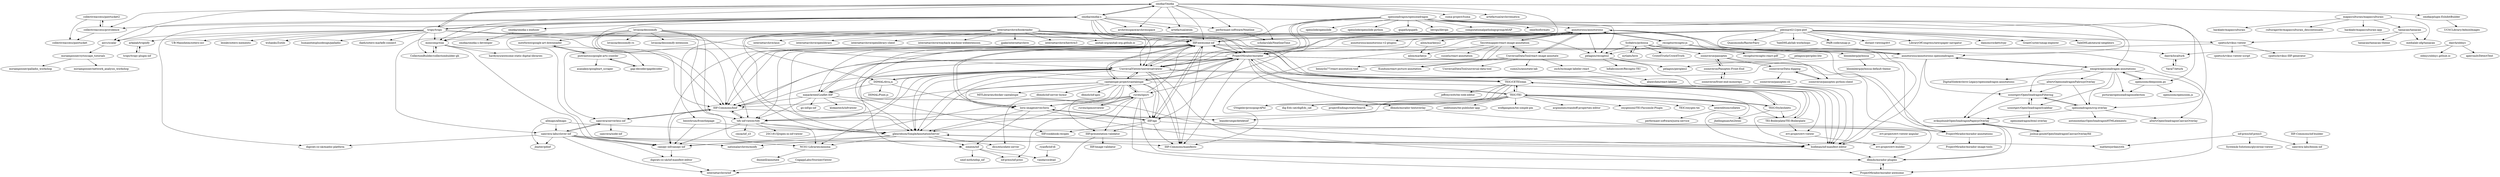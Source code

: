 digraph G {
"collectiveaccess/pawtucket2" -> "collectiveaccess/providence"
"collectiveaccess/pawtucket2" -> "collectiveaccess/pawtucket"
"mewforest/google-art-downloader" -> "piotrantosz/google-arts-crawler"
"lovasoa/dezoomify" -> "lovasoa/dezoomify-rs" ["e"=1]
"lovasoa/dezoomify" -> "lovasoa/dezoomify-extension"
"lovasoa/dezoomify" -> "gap-decoder/gapdecoder"
"lovasoa/dezoomify" -> "mewforest/google-art-downloader"
"lovasoa/dezoomify" -> "IIIF/awesome-iiif"
"lovasoa/dezoomify" -> "canopy-iiif/canopy-iiif"
"lovasoa/dezoomify" -> "NCSU-Libraries/annona"
"lovasoa/dezoomify" -> "IIIF-Commons/biiif"
"lovasoa/dezoomify" -> "glenrobson/SimpleAnnotationServer"
"lovasoa/dezoomify" -> "tify-iiif-viewer/tify"
"Secretmapper/react-image-annotation" -> "UniversalDataTool/react-image-annotate"
"Secretmapper/react-image-annotation" -> "Kunduin/react-picture-annotation"
"Secretmapper/react-image-annotation" -> "bennylin77/react-annotation-tool"
"Secretmapper/react-image-annotation" -> "ailon/markerjs"
"Secretmapper/react-image-annotation" -> "susielu/react-annotation" ["e"=1]
"Secretmapper/react-image-annotation" -> "annotorious/annotorious"
"UniversalDataTool/react-image-annotate" -> "Secretmapper/react-image-annotation"
"UniversalDataTool/react-image-annotate" -> "Kunduin/react-picture-annotation"
"UniversalDataTool/react-image-annotate" -> "bennylin77/react-annotation-tool"
"UniversalDataTool/react-image-annotate" -> "UniversalDataTool/universal-data-tool" ["e"=1]
"UniversalDataTool/react-image-annotate" -> "annotorious/annotorious"
"UniversalDataTool/react-image-annotate" -> "sumn2u/annotate-lab"
"UniversalDataTool/react-image-annotate" -> "zxch3n/image-labeler-react"
"ProjectMirador/mirador" -> "IIIF/awesome-iiif"
"ProjectMirador/mirador" -> "UniversalViewer/universalviewer"
"ProjectMirador/mirador" -> "tify-iiif-viewer/tify"
"ProjectMirador/mirador" -> "mejackreed/Leaflet-IIIF"
"ProjectMirador/mirador" -> "bodleian/iiif-manifest-editor"
"ProjectMirador/mirador" -> "cantaloupe-project/cantaloupe"
"ProjectMirador/mirador" -> "glenrobson/SimpleAnnotationServer"
"ProjectMirador/mirador" -> "IIIF/api"
"ProjectMirador/mirador" -> "IIIF-Commons/manifesto"
"ProjectMirador/mirador" -> "TEIC/CETEIcean"
"ProjectMirador/mirador" -> "IIIF-Commons/biiif"
"ProjectMirador/mirador" -> "TEIC/TEI"
"ProjectMirador/mirador" -> "dbmdz/mirador-plugins"
"ProjectMirador/mirador" -> "ProjectMirador/mirador-annotations"
"ProjectMirador/mirador" -> "dbmdz/mirador-textoverlay"
"CollectionBuilder/collectionbuilder-gh" -> "minicomp/wax"
"minicomp/wax" -> "IIIF-Commons/biiif"
"minicomp/wax" -> "canopy-iiif/canopy-iiif"
"minicomp/wax" -> "CollectionBuilder/collectionbuilder-gh"
"minicomp/wax" -> "hardyoyo/awesome-static-digital-libraries"
"omeka/Omeka" -> "omeka/omeka-s"
"omeka/Omeka" -> "performant-software/Neatline"
"omeka/Omeka" -> "omeka/plugin-ExhibitBuilder"
"omeka/Omeka" -> "suma-project/Suma"
"omeka/Omeka" -> "collectiveaccess/providence"
"omeka/Omeka" -> "tropy/tropy"
"omeka/Omeka" -> "archivesspace/archivesspace" ["e"=1]
"omeka/Omeka" -> "scholarslab/NeatlineTime"
"omeka/Omeka" -> "anvc/scalar"
"omeka/Omeka" -> "minicomp/wax"
"omeka/Omeka" -> "artefactual/archivematica" ["e"=1]
"omeka/Omeka" -> "ProjectMirador/mirador"
"omeka/Omeka" -> "IIIF/awesome-iiif"
"omeka/Omeka" -> "artefactual/atom" ["e"=1]
"cpietsch/vikus-viewer" -> "cpietsch/vikus-viewer-script"
"cpietsch/vikus-viewer" -> "cpietsch/vikus-IIIF-generator"
"cpietsch/vikus-viewer" -> "IIIF-Commons/biiif"
"TEIC/Stylesheets" -> "TEIC/TEI"
"TEIC/Stylesheets" -> "TEIC/CETEIcean"
"TEIC/Stylesheets" -> "TEI-Boilerplate/TEI-Boilerplate"
"TEIC/Stylesheets" -> "jhellingman/tei2html"
"zooniverse/front-end-monorepo" -> "zooniverse/Panoptes-Front-End"
"emigre/openseadragon-annotations" -> "annotorious/annotorious-openseadragon"
"emigre/openseadragon-annotations" -> "picturae/openseadragonselection"
"emigre/openseadragon-annotations" -> "openseadragon/svg-overlay"
"emigre/openseadragon-annotations" -> "altert/OpenseadragonFabricjsOverlay"
"emigre/openseadragon-annotations" -> "usnistgov/OpenSeadragonFiltering"
"emigre/openseadragon-annotations" -> "altert/OpenSeadragonCanvasOverlay"
"emigre/openseadragon-annotations" -> "openzoom/deepzoom.py"
"emigre/openseadragon-annotations" -> "usnistgov/OpenSeadragonScalebar"
"emigre/openseadragon-annotations" -> "DigitalSlideArchive-Legacy/openseadragon-annotations"
"DDMAL/diva.js" -> "loris-imageserver/loris"
"DDMAL/diva.js" -> "DDMAL/Pixel.js"
"DDMAL/diva.js" -> "mejackreed/Leaflet-IIIF"
"DDMAL/diva.js" -> "UniversalViewer/universalviewer"
"zooniverse/panoptes" -> "zooniverse/Panoptes-Front-End"
"zooniverse/panoptes" -> "zooniverse/Data-digging"
"zooniverse/panoptes" -> "zooniverse/panoptes-python-client"
"omeka/omeka-s" -> "omeka/Omeka"
"omeka/omeka-s" -> "IIIF/awesome-iiif"
"omeka/omeka-s" -> "omeka/omeka-s-enduser"
"omeka/omeka-s" -> "UniversalViewer/universalviewer"
"omeka/omeka-s" -> "performant-software/Neatline"
"omeka/omeka-s" -> "ProjectMirador/mirador"
"omeka/omeka-s" -> "anvc/scalar"
"omeka/omeka-s" -> "IIIF-Commons/biiif"
"omeka/omeka-s" -> "tropy/tropy"
"omeka/omeka-s" -> "collectiveaccess/providence"
"omeka/omeka-s" -> "artefactual/atom" ["e"=1]
"omeka/omeka-s" -> "archivesspace/archivesspace" ["e"=1]
"omeka/omeka-s" -> "digirati-co-uk/madoc-platform"
"omeka/omeka-s" -> "pelagios/recogito2"
"omeka/omeka-s" -> "minicomp/wax"
"NCSU-Libraries/annona" -> "dnoneill/annotate"
"Varal7/ieturk" -> "danvk/localturk"
"piotrantosz/google-arts-crawler" -> "gap-decoder/gapdecoder"
"piotrantosz/google-arts-crawler" -> "asanakoy/googleart_scraper"
"piotrantosz/google-arts-crawler" -> "mewforest/google-art-downloader"
"IIIF-Commons/biiif" -> "tify-iiif-viewer/tify"
"IIIF-Commons/biiif" -> "leanderseige/detektiiif"
"IIIF-Commons/biiif" -> "samvera/serverless-iiif"
"IIIF-Commons/biiif" -> "canopy-iiif/canopy-iiif"
"samvera/serverless-iiif" -> "samvera/node-iiif"
"samvera/serverless-iiif" -> "samvera-labs/clover-iiif"
"samvera/serverless-iiif" -> "IIIF-Commons/biiif"
"mapasculturais/mapasculturais" -> "hacklabr/mapasculturais"
"mapasculturais/mapasculturais" -> "culturagovbr/mapasculturais_descontinuado"
"mapasculturais/mapasculturais" -> "medialab-ufg/tainacan"
"mapasculturais/mapasculturais" -> "hacklabr/mapasculturais-app"
"mapasculturais/mapasculturais" -> "tainacan/tainacan"
"IIIF/api" -> "IIIF-Commons/manifesto"
"IIIF/api" -> "loris-imageserver/loris"
"IIIF/api" -> "IIIF/awesome-iiif"
"IIIF/api" -> "IIIF/presentation-validator"
"IIIF/api" -> "IIIF/cookbook-recipes"
"IIIF/api" -> "ProjectMirador/mirador-annotations"
"zxch3n/image-labeler-react" -> "abawchen/react-labeler"
"tainacan/tainacan" -> "tainacan/tainacan-theme"
"tainacan/tainacan" -> "medialab-ufg/tainacan"
"tainacan/tainacan" -> "cpietsch/vikus-viewer"
"zooniverse/Panoptes-Front-End" -> "zooniverse/panoptes"
"zooniverse/Panoptes-Front-End" -> "zooniverse/front-end-monorepo"
"IIIF/presentation-validator" -> "internetarchive/iiif"
"IIIF/presentation-validator" -> "IIIF/image-validator"
"joshua-gould/OpenSeadragonCanvasOverlayHd" -> "eriksjolund/OpenSeadragonPaperjsOverlay"
"ruven/iipmooviewer" -> "ruven/iipsrv"
"annotorious/annotorious-openseadragon" -> "emigre/openseadragon-annotations"
"annotorious/annotorious-openseadragon" -> "annotorious/annotorious"
"annotorious/annotorious-openseadragon" -> "usnistgov/OpenSeadragonFiltering"
"annotorious/annotorious-openseadragon" -> "bodleian/iiif-manifest-editor"
"annotorious/annotorious-openseadragon" -> "glenrobson/SimpleAnnotationServer"
"nytlabs/hive" -> "Scifabric/pybossa"
"interedition/collatex" -> "performant-software/juxta-service"
"danvk/oldnyc" -> "danvk/localturk"
"danvk/oldnyc" -> "oldnyc/oldnyc.github.io"
"danvk/oldnyc" -> "aperrault/DetectText" ["e"=1]
"evt-project/evt-viewer" -> "evt-project/evt-builder"
"openzoom/deepzoom.py" -> "emigre/openseadragon-annotations"
"openzoom/deepzoom.py" -> "openzoom/openzoom.js"
"openzoom/deepzoom.py" -> "picturae/openseadragonselection"
"ailon/markerjs2" -> "ailon/markerjs"
"mejackreed/Leaflet-IIIF" -> "IIIF-Commons/biiif"
"mejackreed/Leaflet-IIIF" -> "ProjectMirador/mirador"
"mejackreed/Leaflet-IIIF" -> "bodleian/iiif-manifest-editor"
"mejackreed/Leaflet-IIIF" -> "zimeon/iiif"
"mejackreed/Leaflet-IIIF" -> "go-iiif/go-iiif"
"mejackreed/Leaflet-IIIF" -> "tify-iiif-viewer/tify"
"mejackreed/Leaflet-IIIF" -> "klokantech/iiifviewer"
"recogito/recogito-js" -> "annotorious/annotorious"
"recogito/recogito-js" -> "annotorious/annotorious-openseadragon"
"recogito/recogito-js" -> "pelagios/recogito2"
"recogito/recogito-js" -> "recogito/recogito-react-pdf" ["e"=1]
"annotorious/annotorious" -> "annotorious/annotorious-openseadragon"
"annotorious/annotorious" -> "recogito/recogito-js"
"annotorious/annotorious" -> "pelagios/recogito2"
"annotorious/annotorious" -> "glenrobson/SimpleAnnotationServer"
"annotorious/annotorious" -> "IIIF/awesome-iiif"
"annotorious/annotorious" -> "tify-iiif-viewer/tify"
"annotorious/annotorious" -> "UniversalDataTool/react-image-annotate"
"annotorious/annotorious" -> "ProjectMirador/mirador"
"annotorious/annotorious" -> "samvera-labs/clover-iiif"
"annotorious/annotorious" -> "UniversalViewer/universalviewer"
"annotorious/annotorious" -> "annotorious/annotorious-v2-plugins"
"annotorious/annotorious" -> "Secretmapper/react-image-annotation"
"annotorious/annotorious" -> "canopy-iiif/canopy-iiif"
"annotorious/annotorious" -> "ProjectMirador/mirador-annotations"
"annotorious/annotorious" -> "ailon/markerjs2"
"Scifabric/pybossa" -> "nytlabs/hive"
"Scifabric/pybossa" -> "CrowdTruth/CrowdTruth"
"Scifabric/pybossa" -> "zooniverse/panoptes"
"Scifabric/pybossa" -> "bloomberg/pybossa"
"Scifabric/pybossa" -> "danvk/localturk"
"Scifabric/pybossa" -> "pelagios/recogito2"
"dbmdz/mirador-textoverlay" -> "dbmdz/mirador-plugins"
"dbmdz/mirador-textoverlay" -> "leanderseige/detektiiif"
"ProjectMirador/mirador-annotations" -> "ProjectMirador/mirador-image-tools"
"evt-project/evt-viewer-angular" -> "evt-project/evt-builder"
"openseadragon/svg-overlay" -> "eriksjolund/OpenSeadragonPaperjsOverlay"
"openseadragon/svg-overlay" -> "usnistgov/OpenSeadragonFiltering"
"openseadragon/svg-overlay" -> "altert/OpenSeadragonCanvasOverlay"
"openseadragon/svg-overlay" -> "antonioxdias/OpenSeadragonHTMLelements"
"performant-software/Neatline" -> "scholarslab/NeatlineTime"
"omeka/plugin-ExhibitBuilder" -> "UCSCLibrary/AdminImages"
"omeka/omeka-s-enduser" -> "omeka/omeka-s-developer"
"UniversalViewer/universalviewer" -> "ProjectMirador/mirador"
"UniversalViewer/universalviewer" -> "IIIF/awesome-iiif"
"UniversalViewer/universalviewer" -> "bodleian/iiif-manifest-editor"
"UniversalViewer/universalviewer" -> "cantaloupe-project/cantaloupe"
"UniversalViewer/universalviewer" -> "tify-iiif-viewer/tify"
"UniversalViewer/universalviewer" -> "IIIF-Commons/biiif"
"UniversalViewer/universalviewer" -> "glenrobson/SimpleAnnotationServer"
"UniversalViewer/universalviewer" -> "IIIF-Commons/manifesto"
"UniversalViewer/universalviewer" -> "loris-imageserver/loris"
"UniversalViewer/universalviewer" -> "mejackreed/Leaflet-IIIF"
"UniversalViewer/universalviewer" -> "IIIF/api"
"UniversalViewer/universalviewer" -> "DDMAL/diva.js"
"UniversalViewer/universalviewer" -> "TEIC/CETEIcean"
"UniversalViewer/universalviewer" -> "dbmdz/mirador-plugins"
"UniversalViewer/universalviewer" -> "NCSU-Libraries/annona"
"zimeon/iiif" -> "iiif-prezi/iiif-prezi"
"zimeon/iiif" -> "umd-mith/ndnp_iiif"
"zimeon/iiif" -> "vanda/cocktail"
"glenrobson/SimpleAnnotationServer" -> "bodleian/iiif-manifest-editor"
"glenrobson/SimpleAnnotationServer" -> "canopy-iiif/canopy-iiif"
"glenrobson/SimpleAnnotationServer" -> "nationalarchives/miiify"
"glenrobson/SimpleAnnotationServer" -> "dlcs/elucidate-server"
"glenrobson/SimpleAnnotationServer" -> "NCSU-Libraries/annona"
"glenrobson/SimpleAnnotationServer" -> "zimeon/iiif"
"ryanfb/iiif-dl" -> "vanda/cocktail"
"pelagios/peripleo-lite" -> "pelagios/peripleo2"
"collectiveaccess/providence" -> "collectiveaccess/pawtucket2"
"collectiveaccess/providence" -> "collectiveaccess/pawtucket"
"tropy/tropy" -> "omeka/omeka-s"
"tropy/tropy" -> "IIIF/awesome-iiif"
"tropy/tropy" -> "minicomp/wax"
"tropy/tropy" -> "omeka/Omeka"
"tropy/tropy" -> "pelagios/recogito2"
"tropy/tropy" -> "UB-Mannheim/zotero-ocr" ["e"=1]
"tropy/tropy" -> "leonkt/zotero-memento" ["e"=1]
"tropy/tropy" -> "wshanks/Zutilo" ["e"=1]
"tropy/tropy" -> "humanitiesplusdesign/palladio" ["e"=1]
"tropy/tropy" -> "IIIF-Commons/biiif"
"tropy/tropy" -> "UniversalViewer/universalviewer"
"tropy/tropy" -> "anvc/scalar"
"tropy/tropy" -> "CollectionBuilder/collectionbuilder-gh"
"tropy/tropy" -> "arkalab/tropiiify"
"tropy/tropy" -> "daeh/zotero-markdb-connect" ["e"=1]
"pelagios/recogito2" -> "bodleian/iiif-manifest-editor"
"pelagios/recogito2" -> "pelagios/peripleo2"
"pelagios/recogito2" -> "hdlabconicet/Recogito-TEI"
"TEIC/TEI" -> "TEIC/Stylesheets"
"TEIC/TEI" -> "TEIC/CETEIcean"
"TEIC/TEI" -> "TEI-Boilerplate/TEI-Boilerplate"
"TEIC/TEI" -> "GVogeler/prosopogrAPhI"
"TEIC/TEI" -> "ProjectMirador/mirador"
"TEIC/TEI" -> "eeditiones/tei-publisher-app" ["e"=1]
"TEIC/TEI" -> "interedition/collatex"
"TEIC/TEI" -> "wolfgangmm/tei-simple-pm" ["e"=1]
"TEIC/TEI" -> "argimenes/standoff-properties-editor" ["e"=1]
"TEIC/TEI" -> "dig-Eds-cat/digEds_cat"
"TEIC/TEI" -> "oxygenxml/TEI-Facsimile-Plugin"
"TEIC/TEI" -> "projectEndings/staticSearch"
"TEIC/TEI" -> "tify-iiif-viewer/tify"
"TEIC/TEI" -> "TEIC/oxygen-tei"
"digirati-co-uk/iiif-manifest-editor" -> "internetarchive/iiif"
"cantaloupe-project/cantaloupe" -> "glenrobson/SimpleAnnotationServer"
"cantaloupe-project/cantaloupe" -> "loris-imageserver/loris"
"cantaloupe-project/cantaloupe" -> "UniversalViewer/universalviewer"
"cantaloupe-project/cantaloupe" -> "ProjectMirador/mirador"
"cantaloupe-project/cantaloupe" -> "IIIF/awesome-iiif"
"cantaloupe-project/cantaloupe" -> "bodleian/iiif-manifest-editor"
"cantaloupe-project/cantaloupe" -> "ruven/iipsrv"
"cantaloupe-project/cantaloupe" -> "IIIF/api"
"cantaloupe-project/cantaloupe" -> "dlcs/elucidate-server"
"cantaloupe-project/cantaloupe" -> "IIIF-Commons/biiif"
"cantaloupe-project/cantaloupe" -> "MITLibraries/docker-cantaloupe"
"cantaloupe-project/cantaloupe" -> "dbmdz/iiif-server-hymir"
"cantaloupe-project/cantaloupe" -> "dbmdz/iiif-apis"
"cantaloupe-project/cantaloupe" -> "IIIF/presentation-validator"
"cantaloupe-project/cantaloupe" -> "IIIF-Commons/manifesto"
"samvera-labs/clover-iiif" -> "canopy-iiif/canopy-iiif"
"samvera-labs/clover-iiif" -> "digirati-co-uk/iiif-manifest-editor"
"samvera-labs/clover-iiif" -> "internetarchive/iiif"
"samvera-labs/clover-iiif" -> "digirati-co-uk/madoc-platform"
"samvera-labs/clover-iiif" -> "mathewjordan/yith"
"samvera-labs/clover-iiif" -> "jbaiter/pdiiif"
"samvera-labs/clover-iiif" -> "samvera/serverless-iiif"
"samvera-labs/clover-iiif" -> "nationalarchives/miiify"
"samvera-labs/clover-iiif" -> "IIIF-Commons/manifesto"
"canopy-iiif/canopy-iiif" -> "digirati-co-uk/iiif-manifest-editor"
"iiif-prezi/iiif-prezi3" -> "samvera-labs/bloom-iiif"
"iiif-prezi/iiif-prezi3" -> "mathewjordan/yith"
"iiif-prezi/iiif-prezi3" -> "Systemik-Solutions/glycerine-viewer"
"IIIF-Commons/iiif-builder" -> "samvera-labs/bloom-iiif"
"zooniverse/Data-digging" -> "zooniverse/panoptes-python-client"
"zooniverse/Data-digging" -> "zooniverse/panoptes-cli"
"tropy/tropy-plugin-iiif" -> "arkalab/tropiiify"
"TEI-Boilerplate/TEI-Boilerplate" -> "TEIC/CETEIcean"
"TEI-Boilerplate/TEI-Boilerplate" -> "evt-project/evt-viewer"
"miriamposner/cytoscape_tutorials" -> "miriamposner/palladio_workshop"
"miriamposner/cytoscape_tutorials" -> "miriamposner/network_analysis_workshop"
"IIIF/awesome-iiif" -> "ProjectMirador/mirador"
"IIIF/awesome-iiif" -> "glenrobson/SimpleAnnotationServer"
"IIIF/awesome-iiif" -> "bodleian/iiif-manifest-editor"
"IIIF/awesome-iiif" -> "IIIF/api"
"IIIF/awesome-iiif" -> "UniversalViewer/universalviewer"
"IIIF/awesome-iiif" -> "IIIF-Commons/biiif"
"IIIF/awesome-iiif" -> "tify-iiif-viewer/tify"
"IIIF/awesome-iiif" -> "loris-imageserver/loris"
"IIIF/awesome-iiif" -> "IIIF-Commons/manifesto"
"IIIF/awesome-iiif" -> "cantaloupe-project/cantaloupe"
"IIIF/awesome-iiif" -> "samvera/serverless-iiif"
"IIIF/awesome-iiif" -> "mejackreed/Leaflet-IIIF"
"IIIF/awesome-iiif" -> "ProjectMirador/mirador-awesome"
"IIIF/awesome-iiif" -> "dbmdz/mirador-plugins"
"IIIF/awesome-iiif" -> "IIIF/cookbook-recipes"
"bodleian/iiif-manifest-editor" -> "glenrobson/SimpleAnnotationServer"
"bodleian/iiif-manifest-editor" -> "dbmdz/mirador-plugins"
"ruven/iipsrv" -> "ruven/iipmooviewer"
"ruven/iipsrv" -> "iiif-prezi/iiif-prezi"
"ruven/iipsrv" -> "loris-imageserver/loris"
"ruven/iipsrv" -> "glenrobson/SimpleAnnotationServer"
"ruven/iipsrv" -> "cantaloupe-project/cantaloupe"
"ruven/iipsrv" -> "IIIF/api"
"ruven/iipsrv" -> "dbmdz/mirador-plugins"
"ruven/iipsrv" -> "ProjectMirador/mirador-awesome"
"ruven/iipsrv" -> "IIIF/presentation-validator"
"ruven/iipsrv" -> "IIIF/awesome-iiif"
"ruven/iipsrv" -> "canopy-iiif/canopy-iiif"
"loris-imageserver/loris" -> "IIIF/api"
"loris-imageserver/loris" -> "zimeon/iiif"
"loris-imageserver/loris" -> "bodleian/iiif-manifest-editor"
"loris-imageserver/loris" -> "glenrobson/SimpleAnnotationServer"
"loris-imageserver/loris" -> "IIIF/awesome-iiif"
"altert/OpenseadragonFabricjsOverlay" -> "eriksjolund/OpenSeadragonPaperjsOverlay"
"altert/OpenseadragonFabricjsOverlay" -> "usnistgov/OpenSeadragonFiltering"
"altert/OpenseadragonFabricjsOverlay" -> "openseadragon/svg-overlay"
"usnistgov/OpenSeadragonScalebar" -> "usnistgov/OpenSeadragonFiltering"
"usnistgov/OpenSeadragonScalebar" -> "openseadragon/html-overlay"
"benwbrum/fromthepage" -> "glenrobson/SimpleAnnotationServer"
"benwbrum/fromthepage" -> "canopy-iiif/canopy-iiif"
"allmaps/allmaps" -> "jbaiter/pdiiif"
"allmaps/allmaps" -> "samvera-labs/clover-iiif"
"allmaps/allmaps" -> "ProjectMirador/mirador-annotations"
"eriksjolund/OpenSeadragonPaperjsOverlay" -> "joshua-gould/OpenSeadragonCanvasOverlayHd"
"usnistgov/OpenSeadragonFiltering" -> "usnistgov/OpenSeadragonScalebar"
"usnistgov/OpenSeadragonFiltering" -> "eriksjolund/OpenSeadragonPaperjsOverlay"
"usnistgov/OpenSeadragonFiltering" -> "openseadragon/svg-overlay"
"TEIC/CETEIcean" -> "TEI-Boilerplate/TEI-Boilerplate"
"TEIC/CETEIcean" -> "TEIC/TEI"
"TEIC/CETEIcean" -> "TEIC/Stylesheets"
"TEIC/CETEIcean" -> "evt-project/evt-viewer"
"TEIC/CETEIcean" -> "projectEndings/staticSearch"
"TEIC/CETEIcean" -> "dig-Eds-cat/digEds_cat"
"TEIC/CETEIcean" -> "jeffreycwitt/tei-web-editor"
"TEIC/CETEIcean" -> "bodleian/iiif-manifest-editor"
"TEIC/CETEIcean" -> "GVogeler/prosopogrAPhI"
"arkalab/tropiiify" -> "tropy/tropy-plugin-iiif"
"CogappLabs/StoriiiesViewer" -> "internetarchive/iiif"
"zooniverse/panoptes-python-client" -> "zooniverse/Data-digging"
"openseadragon/openseadragon" -> "ProjectMirador/mirador"
"openseadragon/openseadragon" -> "openslide/openslide" ["e"=1]
"openseadragon/openseadragon" -> "UniversalViewer/universalviewer"
"openseadragon/openseadragon" -> "openzoom/deepzoom.py"
"openseadragon/openseadragon" -> "openslide/openslide-python" ["e"=1]
"openseadragon/openseadragon" -> "IIIF/awesome-iiif"
"openseadragon/openseadragon" -> "qupath/qupath" ["e"=1]
"openseadragon/openseadragon" -> "libvips/libvips" ["e"=1]
"openseadragon/openseadragon" -> "ruven/iipsrv"
"openseadragon/openseadragon" -> "annotorious/annotorious"
"openseadragon/openseadragon" -> "emigre/openseadragon-annotations"
"openseadragon/openseadragon" -> "annotorious/annotorious-openseadragon"
"openseadragon/openseadragon" -> "computationalpathologygroup/ASAP" ["e"=1]
"openseadragon/openseadragon" -> "openseadragon/svg-overlay"
"openseadragon/openseadragon" -> "ome/bioformats" ["e"=1]
"internetarchive/bookreader" -> "internetarchive/iaux" ["e"=1]
"internetarchive/bookreader" -> "internetarchive/openlibrary" ["e"=1]
"internetarchive/bookreader" -> "IIIF/awesome-iiif"
"internetarchive/bookreader" -> "internetarchive/openlibrary-client" ["e"=1]
"internetarchive/bookreader" -> "ProjectMirador/mirador"
"internetarchive/bookreader" -> "UniversalViewer/universalviewer"
"internetarchive/bookreader" -> "internetarchive/wayback-machine-webextension" ["e"=1]
"internetarchive/bookreader" -> "jjjake/internetarchive" ["e"=1]
"internetarchive/bookreader" -> "bodleian/iiif-manifest-editor"
"internetarchive/bookreader" -> "glenrobson/SimpleAnnotationServer"
"internetarchive/bookreader" -> "DDMAL/diva.js"
"internetarchive/bookreader" -> "internetarchive/heritrix3" ["e"=1]
"internetarchive/bookreader" -> "anitab-org/anitab-org.github.io" ["e"=1]
"internetarchive/bookreader" -> "benwbrum/fromthepage"
"internetarchive/bookreader" -> "TEIC/CETEIcean"
"tify-iiif-viewer/tify" -> "IIIF-Commons/biiif"
"tify-iiif-viewer/tify" -> "cmoa/iiif_s3" ["e"=1]
"tify-iiif-viewer/tify" -> "NCSU-Libraries/annona"
"tify-iiif-viewer/tify" -> "2SC1815J/open-in-iiif-viewer"
"tify-iiif-viewer/tify" -> "glenrobson/SimpleAnnotationServer"
"tify-iiif-viewer/tify" -> "canopy-iiif/canopy-iiif"
"danvk/localturk" -> "Varal7/ieturk"
"gap-decoder/gapdecoder" -> "piotrantosz/google-arts-crawler"
"dbmdz/mirador-plugins" -> "ProjectMirador/mirador-awesome"
"anvc/scalar" -> "miriamposner/cytoscape_tutorials"
"pleonard212/pix-plot" -> "cpietsch/vikus-viewer"
"pleonard212/pix-plot" -> "Quasimondo/RasterFairy" ["e"=1]
"pleonard212/pix-plot" -> "IIIF/awesome-iiif"
"pleonard212/pix-plot" -> "IIIF-Commons/biiif"
"pleonard212/pix-plot" -> "minicomp/wax"
"pleonard212/pix-plot" -> "YaleDHLab/lab-workshops"
"pleonard212/pix-plot" -> "PAIR-code/umap-js" ["e"=1]
"pleonard212/pix-plot" -> "distant-viewing/dvt" ["e"=1]
"pleonard212/pix-plot" -> "bodleian/iiif-manifest-editor"
"pleonard212/pix-plot" -> "LibraryOfCongress/newspaper-navigator" ["e"=1]
"pleonard212/pix-plot" -> "UniversalViewer/universalviewer"
"pleonard212/pix-plot" -> "damoncrockett/ivpy"
"pleonard212/pix-plot" -> "IIIF-Commons/manifesto"
"pleonard212/pix-plot" -> "GrantCuster/umap-explorer"
"pleonard212/pix-plot" -> "YaleDHLab/neural-neighbors"
"ProjectMirador/mirador-awesome" -> "dbmdz/mirador-plugins"
"bloomberg/pybossa" -> "bloomberg/pybossa-default-theme"
"collectiveaccess/pawtucket2" ["l"="-52.253,-11.468"]
"collectiveaccess/providence" ["l"="-52.226,-11.485"]
"collectiveaccess/pawtucket" ["l"="-52.239,-11.457"]
"mewforest/google-art-downloader" ["l"="-52.179,-11.718"]
"piotrantosz/google-arts-crawler" ["l"="-52.176,-11.746"]
"lovasoa/dezoomify" ["l"="-52.145,-11.657"]
"lovasoa/dezoomify-rs" ["l"="-52.915,-11.868"]
"lovasoa/dezoomify-extension" ["l"="-52.174,-11.689"]
"gap-decoder/gapdecoder" ["l"="-52.158,-11.723"]
"IIIF/awesome-iiif" ["l"="-52.103,-11.592"]
"canopy-iiif/canopy-iiif" ["l"="-52.107,-11.621"]
"NCSU-Libraries/annona" ["l"="-52.14,-11.625"]
"IIIF-Commons/biiif" ["l"="-52.142,-11.594"]
"glenrobson/SimpleAnnotationServer" ["l"="-52.091,-11.605"]
"tify-iiif-viewer/tify" ["l"="-52.124,-11.594"]
"Secretmapper/react-image-annotation" ["l"="-51.978,-11.522"]
"UniversalDataTool/react-image-annotate" ["l"="-51.955,-11.537"]
"Kunduin/react-picture-annotation" ["l"="-51.935,-11.521"]
"bennylin77/react-annotation-tool" ["l"="-51.945,-11.5"]
"ailon/markerjs" ["l"="-51.972,-11.482"]
"susielu/react-annotation" ["l"="-5.126,-41.567"]
"annotorious/annotorious" ["l"="-52.036,-11.561"]
"UniversalDataTool/universal-data-tool" ["l"="50.369,29.444"]
"sumn2u/annotate-lab" ["l"="-51.909,-11.514"]
"zxch3n/image-labeler-react" ["l"="-51.907,-11.54"]
"ProjectMirador/mirador" ["l"="-52.1,-11.561"]
"UniversalViewer/universalviewer" ["l"="-52.114,-11.579"]
"mejackreed/Leaflet-IIIF" ["l"="-52.121,-11.615"]
"bodleian/iiif-manifest-editor" ["l"="-52.093,-11.575"]
"cantaloupe-project/cantaloupe" ["l"="-52.079,-11.587"]
"IIIF/api" ["l"="-52.076,-11.605"]
"IIIF-Commons/manifesto" ["l"="-52.108,-11.608"]
"TEIC/CETEIcean" ["l"="-52.106,-11.503"]
"TEIC/TEI" ["l"="-52.125,-11.497"]
"dbmdz/mirador-plugins" ["l"="-52.077,-11.572"]
"ProjectMirador/mirador-annotations" ["l"="-52.047,-11.605"]
"dbmdz/mirador-textoverlay" ["l"="-52.091,-11.536"]
"CollectionBuilder/collectionbuilder-gh" ["l"="-52.21,-11.571"]
"minicomp/wax" ["l"="-52.182,-11.579"]
"hardyoyo/awesome-static-digital-libraries" ["l"="-52.225,-11.589"]
"omeka/Omeka" ["l"="-52.179,-11.521"]
"omeka/omeka-s" ["l"="-52.154,-11.536"]
"performant-software/Neatline" ["l"="-52.175,-11.497"]
"omeka/plugin-ExhibitBuilder" ["l"="-52.203,-11.483"]
"suma-project/Suma" ["l"="-52.189,-11.476"]
"tropy/tropy" ["l"="-52.175,-11.551"]
"archivesspace/archivesspace" ["l"="-36.753,20.846"]
"scholarslab/NeatlineTime" ["l"="-52.195,-11.499"]
"anvc/scalar" ["l"="-52.218,-11.521"]
"artefactual/archivematica" ["l"="-36.802,20.878"]
"artefactual/atom" ["l"="-36.75,20.875"]
"cpietsch/vikus-viewer" ["l"="-52.242,-11.628"]
"cpietsch/vikus-viewer-script" ["l"="-52.267,-11.642"]
"cpietsch/vikus-IIIF-generator" ["l"="-52.271,-11.625"]
"TEIC/Stylesheets" ["l"="-52.12,-11.461"]
"TEI-Boilerplate/TEI-Boilerplate" ["l"="-52.101,-11.468"]
"jhellingman/tei2html" ["l"="-52.125,-11.424"]
"zooniverse/front-end-monorepo" ["l"="-52.077,-11.228"]
"zooniverse/Panoptes-Front-End" ["l"="-52.062,-11.25"]
"emigre/openseadragon-annotations" ["l"="-51.958,-11.619"]
"annotorious/annotorious-openseadragon" ["l"="-52.009,-11.582"]
"picturae/openseadragonselection" ["l"="-51.937,-11.657"]
"openseadragon/svg-overlay" ["l"="-51.937,-11.618"]
"altert/OpenseadragonFabricjsOverlay" ["l"="-51.923,-11.599"]
"usnistgov/OpenSeadragonFiltering" ["l"="-51.943,-11.601"]
"altert/OpenSeadragonCanvasOverlay" ["l"="-51.927,-11.635"]
"openzoom/deepzoom.py" ["l"="-51.962,-11.649"]
"usnistgov/OpenSeadragonScalebar" ["l"="-51.92,-11.617"]
"DigitalSlideArchive-Legacy/openseadragon-annotations" ["l"="-51.941,-11.639"]
"DDMAL/diva.js" ["l"="-52.145,-11.61"]
"loris-imageserver/loris" ["l"="-52.091,-11.621"]
"DDMAL/Pixel.js" ["l"="-52.165,-11.633"]
"zooniverse/panoptes" ["l"="-52.04,-11.273"]
"zooniverse/Data-digging" ["l"="-52.032,-11.236"]
"zooniverse/panoptes-python-client" ["l"="-52.026,-11.253"]
"omeka/omeka-s-enduser" ["l"="-52.21,-11.543"]
"digirati-co-uk/madoc-platform" ["l"="-52.118,-11.557"]
"pelagios/recogito2" ["l"="-52.072,-11.501"]
"dnoneill/annotate" ["l"="-52.171,-11.649"]
"Varal7/ieturk" ["l"="-51.958,-11.258"]
"danvk/localturk" ["l"="-51.962,-11.289"]
"asanakoy/googleart_scraper" ["l"="-52.186,-11.772"]
"leanderseige/detektiiif" ["l"="-52.124,-11.542"]
"samvera/serverless-iiif" ["l"="-52.11,-11.636"]
"samvera/node-iiif" ["l"="-52.107,-11.68"]
"samvera-labs/clover-iiif" ["l"="-52.076,-11.639"]
"mapasculturais/mapasculturais" ["l"="-52.371,-11.68"]
"hacklabr/mapasculturais" ["l"="-52.398,-11.693"]
"culturagovbr/mapasculturais_descontinuado" ["l"="-52.379,-11.705"]
"medialab-ufg/tainacan" ["l"="-52.347,-11.672"]
"hacklabr/mapasculturais-app" ["l"="-52.396,-11.671"]
"tainacan/tainacan" ["l"="-52.321,-11.658"]
"IIIF/presentation-validator" ["l"="-52.053,-11.642"]
"IIIF/cookbook-recipes" ["l"="-52.062,-11.578"]
"abawchen/react-labeler" ["l"="-51.88,-11.539"]
"tainacan/tainacan-theme" ["l"="-52.342,-11.647"]
"internetarchive/iiif" ["l"="-52.057,-11.672"]
"IIIF/image-validator" ["l"="-52.022,-11.678"]
"joshua-gould/OpenSeadragonCanvasOverlayHd" ["l"="-51.884,-11.603"]
"eriksjolund/OpenSeadragonPaperjsOverlay" ["l"="-51.906,-11.604"]
"ruven/iipmooviewer" ["l"="-52.029,-11.647"]
"ruven/iipsrv" ["l"="-52.06,-11.622"]
"nytlabs/hive" ["l"="-52.04,-11.323"]
"Scifabric/pybossa" ["l"="-52.021,-11.346"]
"interedition/collatex" ["l"="-52.155,-11.439"]
"performant-software/juxta-service" ["l"="-52.169,-11.411"]
"danvk/oldnyc" ["l"="-51.916,-11.266"]
"oldnyc/oldnyc.github.io" ["l"="-51.896,-11.253"]
"aperrault/DetectText" ["l"="46.279,7.009"]
"evt-project/evt-viewer" ["l"="-52.093,-11.442"]
"evt-project/evt-builder" ["l"="-52.094,-11.405"]
"openzoom/openzoom.js" ["l"="-51.95,-11.676"]
"ailon/markerjs2" ["l"="-52.001,-11.499"]
"zimeon/iiif" ["l"="-52.097,-11.661"]
"go-iiif/go-iiif" ["l"="-52.135,-11.686"]
"klokantech/iiifviewer" ["l"="-52.12,-11.667"]
"recogito/recogito-js" ["l"="-52.018,-11.533"]
"recogito/recogito-react-pdf" ["l"="-2.541,-29.724"]
"annotorious/annotorious-v2-plugins" ["l"="-52.038,-11.524"]
"CrowdTruth/CrowdTruth" ["l"="-52.003,-11.319"]
"bloomberg/pybossa" ["l"="-51.985,-11.346"]
"ProjectMirador/mirador-image-tools" ["l"="-52.032,-11.626"]
"evt-project/evt-viewer-angular" ["l"="-52.098,-11.379"]
"antonioxdias/OpenSeadragonHTMLelements" ["l"="-51.909,-11.637"]
"UCSCLibrary/AdminImages" ["l"="-52.213,-11.457"]
"omeka/omeka-s-developer" ["l"="-52.244,-11.554"]
"iiif-prezi/iiif-prezi" ["l"="-52.073,-11.672"]
"umd-mith/ndnp_iiif" ["l"="-52.093,-11.693"]
"vanda/cocktail" ["l"="-52.097,-11.711"]
"nationalarchives/miiify" ["l"="-52.09,-11.649"]
"dlcs/elucidate-server" ["l"="-52.047,-11.592"]
"ryanfb/iiif-dl" ["l"="-52.097,-11.743"]
"pelagios/peripleo-lite" ["l"="-52.036,-11.44"]
"pelagios/peripleo2" ["l"="-52.05,-11.464"]
"UB-Mannheim/zotero-ocr" ["l"="-34.046,16.987"]
"leonkt/zotero-memento" ["l"="-34.059,17.024"]
"wshanks/Zutilo" ["l"="-34.08,16.933"]
"humanitiesplusdesign/palladio" ["l"="21.839,-26.557"]
"arkalab/tropiiify" ["l"="-52.23,-11.546"]
"daeh/zotero-markdb-connect" ["l"="-34.012,16.974"]
"hdlabconicet/Recogito-TEI" ["l"="-52.052,-11.482"]
"GVogeler/prosopogrAPhI" ["l"="-52.111,-11.482"]
"eeditiones/tei-publisher-app" ["l"="-51.728,-12.035"]
"wolfgangmm/tei-simple-pm" ["l"="-51.71,-12.019"]
"argimenes/standoff-properties-editor" ["l"="-35.446,14.406"]
"dig-Eds-cat/digEds_cat" ["l"="-52.134,-11.478"]
"oxygenxml/TEI-Facsimile-Plugin" ["l"="-52.154,-11.475"]
"projectEndings/staticSearch" ["l"="-52.093,-11.483"]
"TEIC/oxygen-tei" ["l"="-52.144,-11.464"]
"digirati-co-uk/iiif-manifest-editor" ["l"="-52.077,-11.658"]
"MITLibraries/docker-cantaloupe" ["l"="-52.06,-11.561"]
"dbmdz/iiif-server-hymir" ["l"="-52.057,-11.543"]
"dbmdz/iiif-apis" ["l"="-52.07,-11.549"]
"mathewjordan/yith" ["l"="-52.06,-11.704"]
"jbaiter/pdiiif" ["l"="-52.047,-11.68"]
"iiif-prezi/iiif-prezi3" ["l"="-52.046,-11.751"]
"samvera-labs/bloom-iiif" ["l"="-52.042,-11.782"]
"Systemik-Solutions/glycerine-viewer" ["l"="-52.03,-11.768"]
"IIIF-Commons/iiif-builder" ["l"="-52.036,-11.805"]
"zooniverse/panoptes-cli" ["l"="-52.028,-11.211"]
"tropy/tropy-plugin-iiif" ["l"="-52.256,-11.542"]
"miriamposner/cytoscape_tutorials" ["l"="-52.277,-11.507"]
"miriamposner/palladio_workshop" ["l"="-52.301,-11.492"]
"miriamposner/network_analysis_workshop" ["l"="-52.303,-11.51"]
"ProjectMirador/mirador-awesome" ["l"="-52.063,-11.594"]
"openseadragon/html-overlay" ["l"="-51.89,-11.628"]
"benwbrum/fromthepage" ["l"="-52.127,-11.636"]
"allmaps/allmaps" ["l"="-52.043,-11.658"]
"jeffreycwitt/tei-web-editor" ["l"="-52.079,-11.472"]
"CogappLabs/StoriiiesViewer" ["l"="-52.04,-11.707"]
"openseadragon/openseadragon" ["l"="-52.006,-11.611"]
"openslide/openslide" ["l"="41.739,27.326"]
"openslide/openslide-python" ["l"="41.746,27.291"]
"qupath/qupath" ["l"="41.723,27.302"]
"libvips/libvips" ["l"="1.045,-7.626"]
"computationalpathologygroup/ASAP" ["l"="41.741,27.275"]
"ome/bioformats" ["l"="41.823,26.565"]
"internetarchive/bookreader" ["l"="-52.137,-11.568"]
"internetarchive/iaux" ["l"="-5.222,17.618"]
"internetarchive/openlibrary" ["l"="8.165,-7.974"]
"internetarchive/openlibrary-client" ["l"="8.169,-7.8"]
"internetarchive/wayback-machine-webextension" ["l"="-5.188,17.587"]
"jjjake/internetarchive" ["l"="38.722,32.503"]
"internetarchive/heritrix3" ["l"="38.651,32.495"]
"anitab-org/anitab-org.github.io" ["l"="28.608,-22.003"]
"cmoa/iiif_s3" ["l"="27.108,-27.434"]
"2SC1815J/open-in-iiif-viewer" ["l"="-52.162,-11.594"]
"pleonard212/pix-plot" ["l"="-52.179,-11.617"]
"Quasimondo/RasterFairy" ["l"="33.115,24.107"]
"YaleDHLab/lab-workshops" ["l"="-52.233,-11.657"]
"PAIR-code/umap-js" ["l"="23.549,14.362"]
"distant-viewing/dvt" ["l"="52.069,25.172"]
"LibraryOfCongress/newspaper-navigator" ["l"="47.333,6.351"]
"damoncrockett/ivpy" ["l"="-52.216,-11.618"]
"GrantCuster/umap-explorer" ["l"="-52.206,-11.661"]
"YaleDHLab/neural-neighbors" ["l"="-52.208,-11.636"]
"bloomberg/pybossa-default-theme" ["l"="-51.962,-11.344"]
}